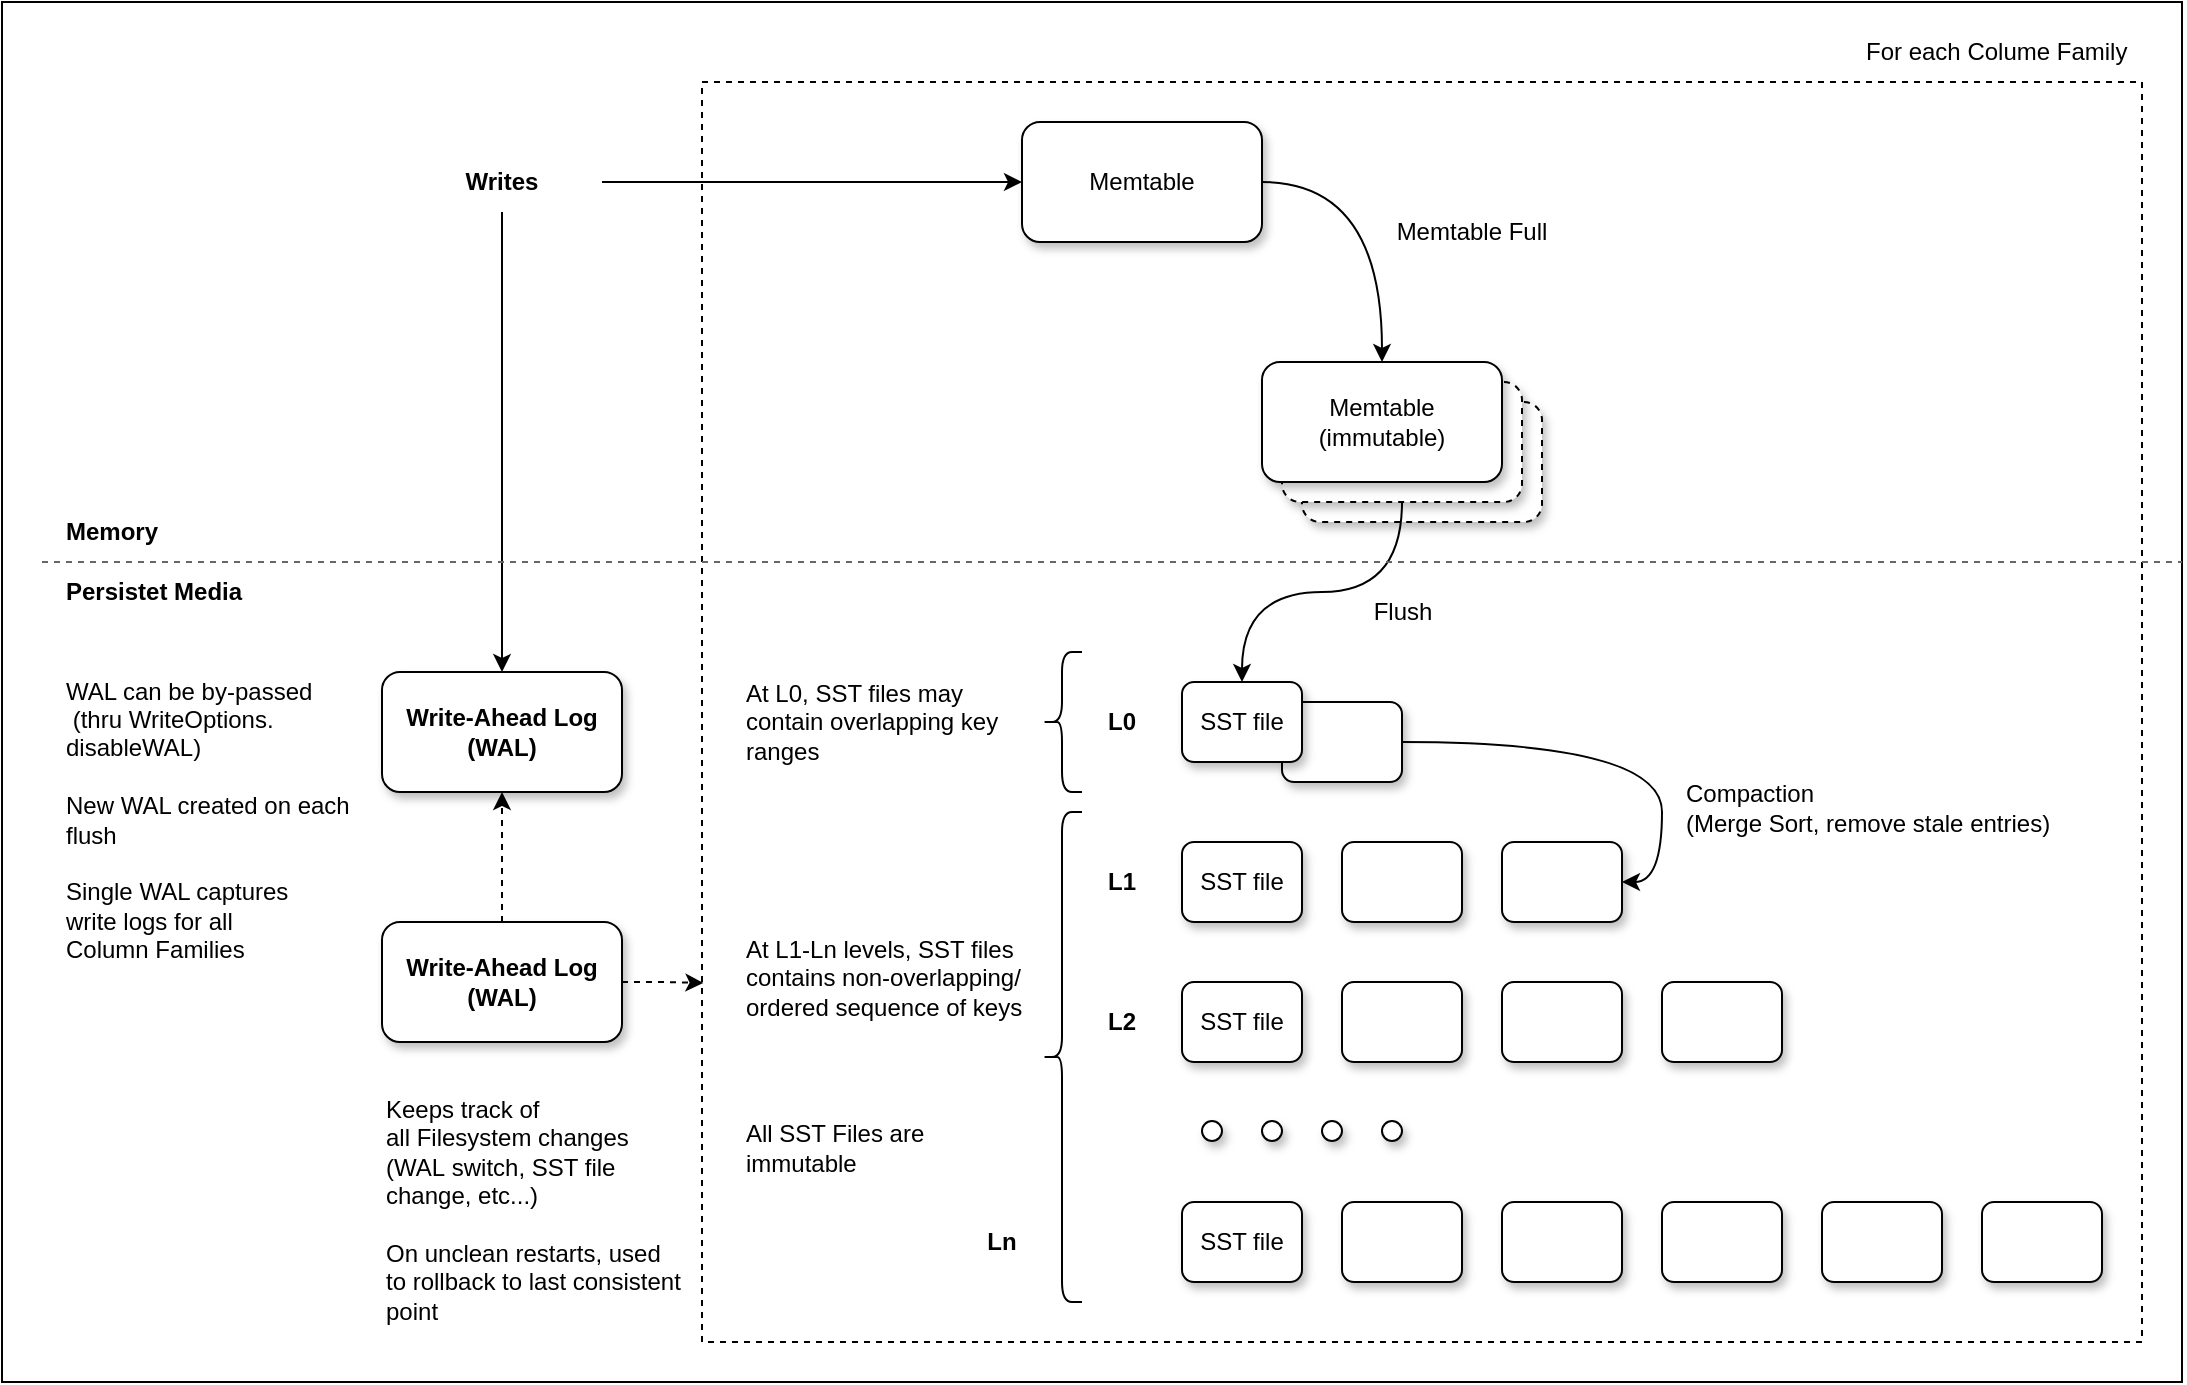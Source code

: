 <mxfile version="26.0.9" pages="2">
  <diagram name="high_level_architecture" id="pRF5prIzTmHEEgIT-qyI">
    <mxGraphModel dx="3790" dy="1720" grid="1" gridSize="10" guides="1" tooltips="1" connect="1" arrows="1" fold="1" page="1" pageScale="1" pageWidth="827" pageHeight="1169" math="0" shadow="0">
      <root>
        <mxCell id="0" />
        <mxCell id="1" parent="0" />
        <mxCell id="k-4CNv81ZqhIUNKR1yuo-58" value="" style="rounded=0;whiteSpace=wrap;html=1;" parent="1" vertex="1">
          <mxGeometry x="-560" y="280" width="1090" height="690" as="geometry" />
        </mxCell>
        <mxCell id="k-4CNv81ZqhIUNKR1yuo-44" value="" style="rounded=0;whiteSpace=wrap;html=1;fillColor=none;dashed=1;" parent="1" vertex="1">
          <mxGeometry x="-210" y="320" width="720" height="630" as="geometry" />
        </mxCell>
        <mxCell id="k-4CNv81ZqhIUNKR1yuo-5" style="edgeStyle=orthogonalEdgeStyle;rounded=0;orthogonalLoop=1;jettySize=auto;html=1;exitX=1;exitY=0.5;exitDx=0;exitDy=0;curved=1;" parent="1" source="k-4CNv81ZqhIUNKR1yuo-1" target="k-4CNv81ZqhIUNKR1yuo-2" edge="1">
          <mxGeometry relative="1" as="geometry" />
        </mxCell>
        <mxCell id="k-4CNv81ZqhIUNKR1yuo-1" value="Memtable" style="rounded=1;whiteSpace=wrap;html=1;shadow=1;" parent="1" vertex="1">
          <mxGeometry x="-50" y="340" width="120" height="60" as="geometry" />
        </mxCell>
        <mxCell id="k-4CNv81ZqhIUNKR1yuo-4" value="" style="rounded=1;whiteSpace=wrap;html=1;shadow=1;dashed=1;" parent="1" vertex="1">
          <mxGeometry x="90" y="480" width="120" height="60" as="geometry" />
        </mxCell>
        <mxCell id="k-4CNv81ZqhIUNKR1yuo-40" style="edgeStyle=orthogonalEdgeStyle;rounded=0;orthogonalLoop=1;jettySize=auto;html=1;exitX=0.5;exitY=1;exitDx=0;exitDy=0;entryX=0.5;entryY=0;entryDx=0;entryDy=0;curved=1;" parent="1" source="k-4CNv81ZqhIUNKR1yuo-3" target="k-4CNv81ZqhIUNKR1yuo-7" edge="1">
          <mxGeometry relative="1" as="geometry" />
        </mxCell>
        <mxCell id="k-4CNv81ZqhIUNKR1yuo-3" value="" style="rounded=1;whiteSpace=wrap;html=1;shadow=1;dashed=1;" parent="1" vertex="1">
          <mxGeometry x="80" y="470" width="120" height="60" as="geometry" />
        </mxCell>
        <mxCell id="k-4CNv81ZqhIUNKR1yuo-2" value="Memtable&lt;div&gt;(immutable)&lt;/div&gt;" style="rounded=1;whiteSpace=wrap;html=1;shadow=1;" parent="1" vertex="1">
          <mxGeometry x="70" y="460" width="120" height="60" as="geometry" />
        </mxCell>
        <mxCell id="k-4CNv81ZqhIUNKR1yuo-6" value="Memtable Full" style="text;html=1;align=center;verticalAlign=middle;whiteSpace=wrap;rounded=0;" parent="1" vertex="1">
          <mxGeometry x="130" y="380" width="90" height="30" as="geometry" />
        </mxCell>
        <mxCell id="k-4CNv81ZqhIUNKR1yuo-42" style="edgeStyle=orthogonalEdgeStyle;rounded=0;orthogonalLoop=1;jettySize=auto;html=1;exitX=1;exitY=0.5;exitDx=0;exitDy=0;entryX=1;entryY=0.5;entryDx=0;entryDy=0;curved=1;" parent="1" source="k-4CNv81ZqhIUNKR1yuo-8" target="k-4CNv81ZqhIUNKR1yuo-11" edge="1">
          <mxGeometry relative="1" as="geometry" />
        </mxCell>
        <mxCell id="k-4CNv81ZqhIUNKR1yuo-8" value="" style="rounded=1;whiteSpace=wrap;html=1;shadow=1;" parent="1" vertex="1">
          <mxGeometry x="80" y="630" width="60" height="40" as="geometry" />
        </mxCell>
        <mxCell id="k-4CNv81ZqhIUNKR1yuo-7" value="SST file" style="rounded=1;whiteSpace=wrap;html=1;shadow=1;" parent="1" vertex="1">
          <mxGeometry x="30" y="620" width="60" height="40" as="geometry" />
        </mxCell>
        <mxCell id="k-4CNv81ZqhIUNKR1yuo-9" value="SST file" style="rounded=1;whiteSpace=wrap;html=1;shadow=1;" parent="1" vertex="1">
          <mxGeometry x="30" y="700" width="60" height="40" as="geometry" />
        </mxCell>
        <mxCell id="k-4CNv81ZqhIUNKR1yuo-10" value="" style="rounded=1;whiteSpace=wrap;html=1;shadow=1;" parent="1" vertex="1">
          <mxGeometry x="110" y="700" width="60" height="40" as="geometry" />
        </mxCell>
        <mxCell id="k-4CNv81ZqhIUNKR1yuo-11" value="" style="rounded=1;whiteSpace=wrap;html=1;shadow=1;" parent="1" vertex="1">
          <mxGeometry x="190" y="700" width="60" height="40" as="geometry" />
        </mxCell>
        <mxCell id="k-4CNv81ZqhIUNKR1yuo-12" value="SST file" style="rounded=1;whiteSpace=wrap;html=1;shadow=1;" parent="1" vertex="1">
          <mxGeometry x="30" y="770" width="60" height="40" as="geometry" />
        </mxCell>
        <mxCell id="k-4CNv81ZqhIUNKR1yuo-13" value="" style="rounded=1;whiteSpace=wrap;html=1;shadow=1;" parent="1" vertex="1">
          <mxGeometry x="110" y="770" width="60" height="40" as="geometry" />
        </mxCell>
        <mxCell id="k-4CNv81ZqhIUNKR1yuo-14" value="" style="rounded=1;whiteSpace=wrap;html=1;shadow=1;" parent="1" vertex="1">
          <mxGeometry x="190" y="770" width="60" height="40" as="geometry" />
        </mxCell>
        <mxCell id="k-4CNv81ZqhIUNKR1yuo-15" value="" style="rounded=1;whiteSpace=wrap;html=1;shadow=1;" parent="1" vertex="1">
          <mxGeometry x="270" y="770" width="60" height="40" as="geometry" />
        </mxCell>
        <mxCell id="k-4CNv81ZqhIUNKR1yuo-16" value="" style="ellipse;whiteSpace=wrap;html=1;aspect=fixed;shadow=1;" parent="1" vertex="1">
          <mxGeometry x="40" y="839.5" width="10" height="10" as="geometry" />
        </mxCell>
        <mxCell id="k-4CNv81ZqhIUNKR1yuo-19" value="" style="ellipse;whiteSpace=wrap;html=1;aspect=fixed;shadow=1;" parent="1" vertex="1">
          <mxGeometry x="70" y="839.5" width="10" height="10" as="geometry" />
        </mxCell>
        <mxCell id="k-4CNv81ZqhIUNKR1yuo-20" value="" style="ellipse;whiteSpace=wrap;html=1;aspect=fixed;shadow=1;" parent="1" vertex="1">
          <mxGeometry x="100" y="839.5" width="10" height="10" as="geometry" />
        </mxCell>
        <mxCell id="k-4CNv81ZqhIUNKR1yuo-21" value="" style="ellipse;whiteSpace=wrap;html=1;aspect=fixed;shadow=1;" parent="1" vertex="1">
          <mxGeometry x="130" y="839.5" width="10" height="10" as="geometry" />
        </mxCell>
        <mxCell id="k-4CNv81ZqhIUNKR1yuo-22" value="SST file" style="rounded=1;whiteSpace=wrap;html=1;shadow=1;" parent="1" vertex="1">
          <mxGeometry x="30" y="880" width="60" height="40" as="geometry" />
        </mxCell>
        <mxCell id="k-4CNv81ZqhIUNKR1yuo-23" value="" style="rounded=1;whiteSpace=wrap;html=1;shadow=1;" parent="1" vertex="1">
          <mxGeometry x="110" y="880" width="60" height="40" as="geometry" />
        </mxCell>
        <mxCell id="k-4CNv81ZqhIUNKR1yuo-24" value="" style="rounded=1;whiteSpace=wrap;html=1;shadow=1;" parent="1" vertex="1">
          <mxGeometry x="190" y="880" width="60" height="40" as="geometry" />
        </mxCell>
        <mxCell id="k-4CNv81ZqhIUNKR1yuo-25" value="" style="rounded=1;whiteSpace=wrap;html=1;shadow=1;" parent="1" vertex="1">
          <mxGeometry x="270" y="880" width="60" height="40" as="geometry" />
        </mxCell>
        <mxCell id="k-4CNv81ZqhIUNKR1yuo-26" value="" style="rounded=1;whiteSpace=wrap;html=1;shadow=1;" parent="1" vertex="1">
          <mxGeometry x="350" y="880" width="60" height="40" as="geometry" />
        </mxCell>
        <mxCell id="k-4CNv81ZqhIUNKR1yuo-27" value="" style="rounded=1;whiteSpace=wrap;html=1;shadow=1;" parent="1" vertex="1">
          <mxGeometry x="430" y="880" width="60" height="40" as="geometry" />
        </mxCell>
        <mxCell id="k-4CNv81ZqhIUNKR1yuo-28" value="L0" style="text;html=1;align=center;verticalAlign=middle;whiteSpace=wrap;rounded=0;fontStyle=1" parent="1" vertex="1">
          <mxGeometry x="-30" y="625" width="60" height="30" as="geometry" />
        </mxCell>
        <mxCell id="k-4CNv81ZqhIUNKR1yuo-29" value="L1" style="text;html=1;align=center;verticalAlign=middle;whiteSpace=wrap;rounded=0;fontStyle=1" parent="1" vertex="1">
          <mxGeometry x="-30" y="705" width="60" height="30" as="geometry" />
        </mxCell>
        <mxCell id="k-4CNv81ZqhIUNKR1yuo-31" value="L2" style="text;html=1;align=center;verticalAlign=middle;whiteSpace=wrap;rounded=0;fontStyle=1" parent="1" vertex="1">
          <mxGeometry x="-30" y="775" width="60" height="30" as="geometry" />
        </mxCell>
        <mxCell id="k-4CNv81ZqhIUNKR1yuo-32" value="" style="shape=curlyBracket;whiteSpace=wrap;html=1;rounded=1;labelPosition=left;verticalLabelPosition=middle;align=right;verticalAlign=middle;" parent="1" vertex="1">
          <mxGeometry x="-40" y="605" width="20" height="70" as="geometry" />
        </mxCell>
        <mxCell id="k-4CNv81ZqhIUNKR1yuo-33" value="" style="shape=curlyBracket;whiteSpace=wrap;html=1;rounded=1;labelPosition=left;verticalLabelPosition=middle;align=right;verticalAlign=middle;" parent="1" vertex="1">
          <mxGeometry x="-40" y="685" width="20" height="245" as="geometry" />
        </mxCell>
        <mxCell id="k-4CNv81ZqhIUNKR1yuo-34" value="Ln" style="text;html=1;align=center;verticalAlign=middle;whiteSpace=wrap;rounded=0;fontStyle=1" parent="1" vertex="1">
          <mxGeometry x="-90" y="885" width="60" height="30" as="geometry" />
        </mxCell>
        <mxCell id="k-4CNv81ZqhIUNKR1yuo-37" value="At L0, SST files may&lt;div&gt;contain overlapping key&lt;/div&gt;&lt;div style=&quot;&quot;&gt;ranges&lt;/div&gt;" style="text;html=1;align=left;verticalAlign=middle;whiteSpace=wrap;rounded=0;" parent="1" vertex="1">
          <mxGeometry x="-190" y="612.5" width="150" height="55" as="geometry" />
        </mxCell>
        <mxCell id="k-4CNv81ZqhIUNKR1yuo-38" value="At L1-Ln levels, SST files&lt;div&gt;contains non-overlapping/&lt;/div&gt;&lt;div&gt;ordered sequence of keys&lt;/div&gt;" style="text;html=1;align=left;verticalAlign=middle;whiteSpace=wrap;rounded=0;" parent="1" vertex="1">
          <mxGeometry x="-190" y="740" width="150" height="55" as="geometry" />
        </mxCell>
        <mxCell id="k-4CNv81ZqhIUNKR1yuo-39" value="All SST Files are&lt;div&gt;immutable&lt;/div&gt;" style="text;html=1;align=left;verticalAlign=middle;whiteSpace=wrap;rounded=0;" parent="1" vertex="1">
          <mxGeometry x="-190" y="825" width="150" height="55" as="geometry" />
        </mxCell>
        <mxCell id="k-4CNv81ZqhIUNKR1yuo-41" value="Flush" style="text;html=1;align=center;verticalAlign=middle;resizable=0;points=[];autosize=1;strokeColor=none;fillColor=none;" parent="1" vertex="1">
          <mxGeometry x="115" y="570" width="50" height="30" as="geometry" />
        </mxCell>
        <mxCell id="k-4CNv81ZqhIUNKR1yuo-43" value="Compaction&lt;div&gt;(Merge Sort, remove stale&amp;nbsp;&lt;span style=&quot;background-color: initial;&quot;&gt;entries)&lt;/span&gt;&lt;/div&gt;" style="text;html=1;align=left;verticalAlign=middle;whiteSpace=wrap;rounded=0;" parent="1" vertex="1">
          <mxGeometry x="280" y="655" width="190" height="55" as="geometry" />
        </mxCell>
        <mxCell id="k-4CNv81ZqhIUNKR1yuo-45" value="For each Colume Family" style="text;html=1;align=left;verticalAlign=middle;whiteSpace=wrap;rounded=0;" parent="1" vertex="1">
          <mxGeometry x="370" y="290" width="140" height="30" as="geometry" />
        </mxCell>
        <mxCell id="k-4CNv81ZqhIUNKR1yuo-46" value="" style="endArrow=classic;html=1;rounded=0;entryX=0;entryY=0.5;entryDx=0;entryDy=0;" parent="1" target="k-4CNv81ZqhIUNKR1yuo-1" edge="1">
          <mxGeometry width="50" height="50" relative="1" as="geometry">
            <mxPoint x="-260" y="370" as="sourcePoint" />
            <mxPoint x="-220" y="340" as="targetPoint" />
          </mxGeometry>
        </mxCell>
        <mxCell id="k-4CNv81ZqhIUNKR1yuo-49" style="edgeStyle=orthogonalEdgeStyle;rounded=0;orthogonalLoop=1;jettySize=auto;html=1;exitX=0.5;exitY=1;exitDx=0;exitDy=0;entryX=0.5;entryY=0;entryDx=0;entryDy=0;" parent="1" source="k-4CNv81ZqhIUNKR1yuo-47" target="k-4CNv81ZqhIUNKR1yuo-48" edge="1">
          <mxGeometry relative="1" as="geometry" />
        </mxCell>
        <mxCell id="k-4CNv81ZqhIUNKR1yuo-47" value="Writes" style="text;html=1;align=center;verticalAlign=middle;whiteSpace=wrap;rounded=0;fontStyle=1" parent="1" vertex="1">
          <mxGeometry x="-340" y="355" width="60" height="30" as="geometry" />
        </mxCell>
        <mxCell id="k-4CNv81ZqhIUNKR1yuo-48" value="Write-Ahead Log&lt;div&gt;(WAL)&lt;/div&gt;" style="rounded=1;whiteSpace=wrap;html=1;shadow=1;fontStyle=1" parent="1" vertex="1">
          <mxGeometry x="-370" y="615" width="120" height="60" as="geometry" />
        </mxCell>
        <mxCell id="k-4CNv81ZqhIUNKR1yuo-51" style="edgeStyle=orthogonalEdgeStyle;rounded=0;orthogonalLoop=1;jettySize=auto;html=1;exitX=0.5;exitY=0;exitDx=0;exitDy=0;entryX=0.5;entryY=1;entryDx=0;entryDy=0;dashed=1;" parent="1" source="k-4CNv81ZqhIUNKR1yuo-50" target="k-4CNv81ZqhIUNKR1yuo-48" edge="1">
          <mxGeometry relative="1" as="geometry" />
        </mxCell>
        <mxCell id="k-4CNv81ZqhIUNKR1yuo-50" value="Write-Ahead Log&lt;div&gt;(WAL)&lt;/div&gt;" style="rounded=1;whiteSpace=wrap;html=1;shadow=1;fontStyle=1" parent="1" vertex="1">
          <mxGeometry x="-370" y="740" width="120" height="60" as="geometry" />
        </mxCell>
        <mxCell id="k-4CNv81ZqhIUNKR1yuo-52" style="edgeStyle=orthogonalEdgeStyle;rounded=0;orthogonalLoop=1;jettySize=auto;html=1;exitX=1;exitY=0.5;exitDx=0;exitDy=0;entryX=0.001;entryY=0.715;entryDx=0;entryDy=0;entryPerimeter=0;dashed=1;" parent="1" source="k-4CNv81ZqhIUNKR1yuo-50" target="k-4CNv81ZqhIUNKR1yuo-44" edge="1">
          <mxGeometry relative="1" as="geometry">
            <mxPoint x="-210" y="810" as="targetPoint" />
          </mxGeometry>
        </mxCell>
        <mxCell id="k-4CNv81ZqhIUNKR1yuo-53" value="Keeps track of all&amp;nbsp;&lt;span style=&quot;background-color: initial;&quot;&gt;Filesystem changes (WAL&amp;nbsp;&lt;/span&gt;&lt;span style=&quot;background-color: initial;&quot;&gt;switch, SST file change,&amp;nbsp;&lt;/span&gt;&lt;span style=&quot;background-color: initial;&quot;&gt;etc...)&lt;/span&gt;&lt;div&gt;&lt;br&gt;&lt;/div&gt;&lt;div&gt;On unclean restarts, used to rollback to last consistent point&lt;/div&gt;" style="text;html=1;align=left;verticalAlign=middle;whiteSpace=wrap;rounded=0;" parent="1" vertex="1">
          <mxGeometry x="-370" y="817" width="150" height="133" as="geometry" />
        </mxCell>
        <mxCell id="k-4CNv81ZqhIUNKR1yuo-54" value="" style="endArrow=none;html=1;rounded=0;fillColor=#f5f5f5;strokeColor=#666666;dashed=1;" parent="1" edge="1">
          <mxGeometry width="50" height="50" relative="1" as="geometry">
            <mxPoint x="-540" y="560" as="sourcePoint" />
            <mxPoint x="530" y="560" as="targetPoint" />
          </mxGeometry>
        </mxCell>
        <mxCell id="k-4CNv81ZqhIUNKR1yuo-55" value="Memory" style="text;html=1;align=left;verticalAlign=middle;whiteSpace=wrap;rounded=0;fontStyle=1" parent="1" vertex="1">
          <mxGeometry x="-530" y="530" width="60" height="30" as="geometry" />
        </mxCell>
        <mxCell id="k-4CNv81ZqhIUNKR1yuo-56" value="Persistet Media" style="text;html=1;align=left;verticalAlign=middle;whiteSpace=wrap;rounded=0;fontStyle=1" parent="1" vertex="1">
          <mxGeometry x="-530" y="560" width="120" height="30" as="geometry" />
        </mxCell>
        <mxCell id="k-4CNv81ZqhIUNKR1yuo-57" value="WAL can be by-passed&lt;div&gt;&amp;nbsp;(thru WriteOptions.&lt;/div&gt;&lt;div&gt;disableWAL)&lt;/div&gt;&lt;div&gt;&lt;br&gt;&lt;/div&gt;&lt;div&gt;New WAL created on each&lt;/div&gt;&lt;div&gt;flush&lt;/div&gt;&lt;div&gt;&lt;br&gt;&lt;/div&gt;&lt;div&gt;Single WAL captures&lt;/div&gt;&lt;div&gt;write logs for all&lt;/div&gt;&lt;div&gt;Column Families&lt;/div&gt;" style="text;html=1;align=left;verticalAlign=middle;whiteSpace=wrap;rounded=0;" parent="1" vertex="1">
          <mxGeometry x="-530" y="607" width="150" height="163" as="geometry" />
        </mxCell>
      </root>
    </mxGraphModel>
  </diagram>
  <diagram id="gjMViYJelwH7_wm2SvNp" name="test">
    <mxGraphModel dx="2074" dy="1204" grid="1" gridSize="10" guides="1" tooltips="1" connect="1" arrows="1" fold="1" page="1" pageScale="1" pageWidth="827" pageHeight="1169" math="0" shadow="0">
      <root>
        <mxCell id="0" />
        <mxCell id="1" parent="0" />
      </root>
    </mxGraphModel>
  </diagram>
</mxfile>
